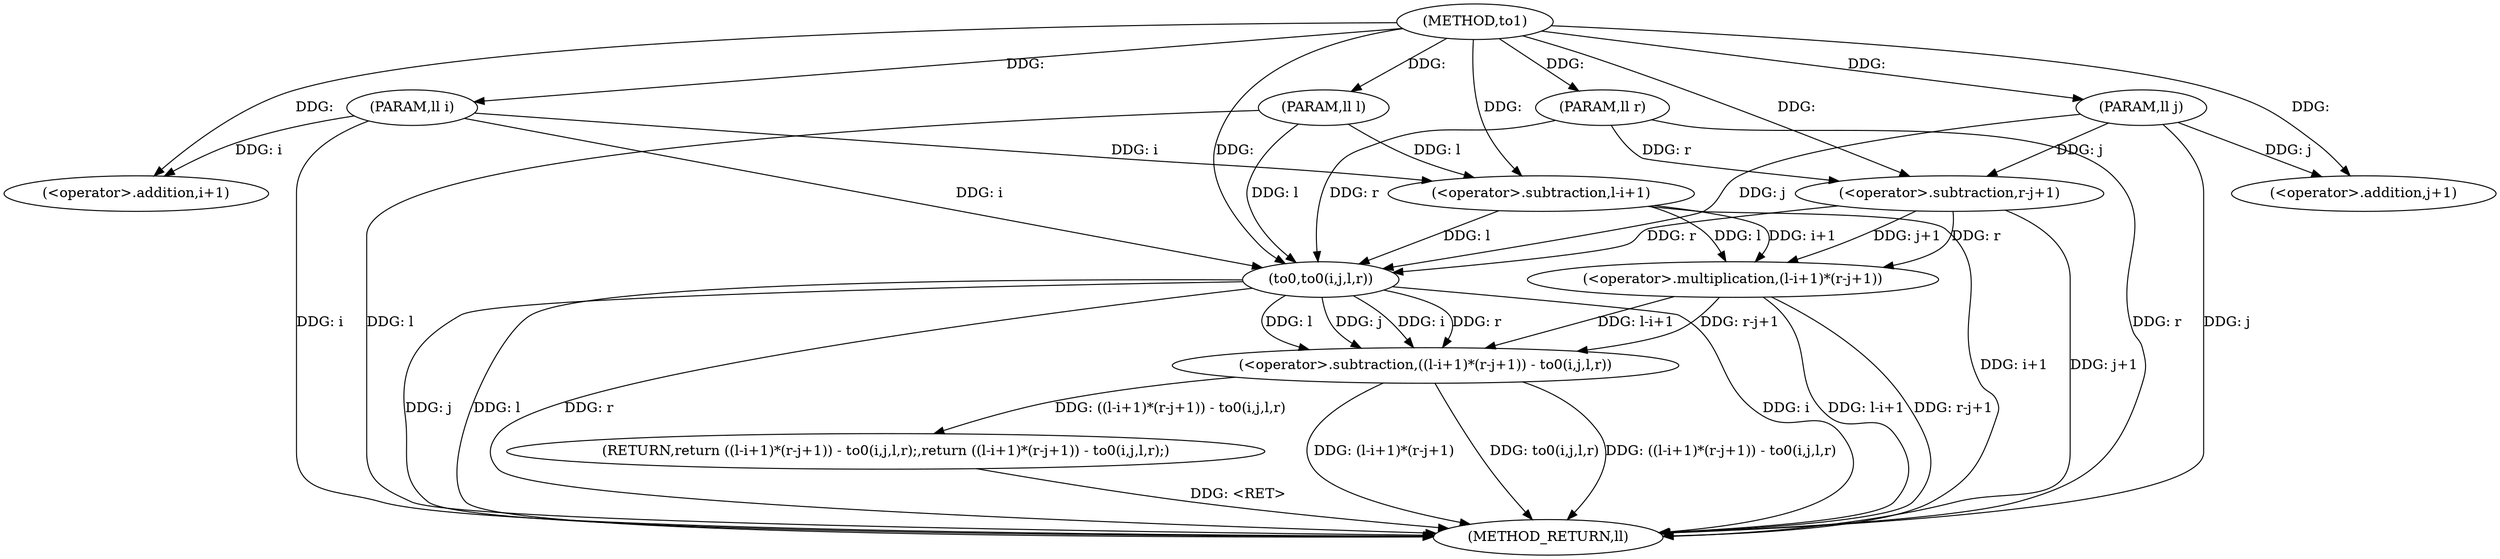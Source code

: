 digraph "to1" {  
"1001385" [label = "(METHOD,to1)" ]
"1001409" [label = "(METHOD_RETURN,ll)" ]
"1001386" [label = "(PARAM,ll i)" ]
"1001387" [label = "(PARAM,ll j)" ]
"1001388" [label = "(PARAM,ll l)" ]
"1001389" [label = "(PARAM,ll r)" ]
"1001391" [label = "(RETURN,return ((l-i+1)*(r-j+1)) - to0(i,j,l,r);,return ((l-i+1)*(r-j+1)) - to0(i,j,l,r);)" ]
"1001392" [label = "(<operator>.subtraction,((l-i+1)*(r-j+1)) - to0(i,j,l,r))" ]
"1001393" [label = "(<operator>.multiplication,(l-i+1)*(r-j+1))" ]
"1001404" [label = "(to0,to0(i,j,l,r))" ]
"1001394" [label = "(<operator>.subtraction,l-i+1)" ]
"1001399" [label = "(<operator>.subtraction,r-j+1)" ]
"1001396" [label = "(<operator>.addition,i+1)" ]
"1001401" [label = "(<operator>.addition,j+1)" ]
  "1001386" -> "1001409"  [ label = "DDG: i"] 
  "1001387" -> "1001409"  [ label = "DDG: j"] 
  "1001388" -> "1001409"  [ label = "DDG: l"] 
  "1001389" -> "1001409"  [ label = "DDG: r"] 
  "1001394" -> "1001409"  [ label = "DDG: i+1"] 
  "1001393" -> "1001409"  [ label = "DDG: l-i+1"] 
  "1001399" -> "1001409"  [ label = "DDG: j+1"] 
  "1001393" -> "1001409"  [ label = "DDG: r-j+1"] 
  "1001392" -> "1001409"  [ label = "DDG: (l-i+1)*(r-j+1)"] 
  "1001404" -> "1001409"  [ label = "DDG: i"] 
  "1001404" -> "1001409"  [ label = "DDG: j"] 
  "1001404" -> "1001409"  [ label = "DDG: l"] 
  "1001404" -> "1001409"  [ label = "DDG: r"] 
  "1001392" -> "1001409"  [ label = "DDG: to0(i,j,l,r)"] 
  "1001392" -> "1001409"  [ label = "DDG: ((l-i+1)*(r-j+1)) - to0(i,j,l,r)"] 
  "1001391" -> "1001409"  [ label = "DDG: <RET>"] 
  "1001385" -> "1001386"  [ label = "DDG: "] 
  "1001385" -> "1001387"  [ label = "DDG: "] 
  "1001385" -> "1001388"  [ label = "DDG: "] 
  "1001385" -> "1001389"  [ label = "DDG: "] 
  "1001392" -> "1001391"  [ label = "DDG: ((l-i+1)*(r-j+1)) - to0(i,j,l,r)"] 
  "1001393" -> "1001392"  [ label = "DDG: l-i+1"] 
  "1001393" -> "1001392"  [ label = "DDG: r-j+1"] 
  "1001404" -> "1001392"  [ label = "DDG: l"] 
  "1001404" -> "1001392"  [ label = "DDG: j"] 
  "1001404" -> "1001392"  [ label = "DDG: i"] 
  "1001404" -> "1001392"  [ label = "DDG: r"] 
  "1001394" -> "1001393"  [ label = "DDG: l"] 
  "1001394" -> "1001393"  [ label = "DDG: i+1"] 
  "1001399" -> "1001393"  [ label = "DDG: j+1"] 
  "1001399" -> "1001393"  [ label = "DDG: r"] 
  "1001386" -> "1001404"  [ label = "DDG: i"] 
  "1001385" -> "1001404"  [ label = "DDG: "] 
  "1001394" -> "1001404"  [ label = "DDG: l"] 
  "1001388" -> "1001404"  [ label = "DDG: l"] 
  "1001387" -> "1001404"  [ label = "DDG: j"] 
  "1001399" -> "1001404"  [ label = "DDG: r"] 
  "1001389" -> "1001404"  [ label = "DDG: r"] 
  "1001388" -> "1001394"  [ label = "DDG: l"] 
  "1001385" -> "1001394"  [ label = "DDG: "] 
  "1001386" -> "1001394"  [ label = "DDG: i"] 
  "1001389" -> "1001399"  [ label = "DDG: r"] 
  "1001385" -> "1001399"  [ label = "DDG: "] 
  "1001387" -> "1001399"  [ label = "DDG: j"] 
  "1001386" -> "1001396"  [ label = "DDG: i"] 
  "1001385" -> "1001396"  [ label = "DDG: "] 
  "1001387" -> "1001401"  [ label = "DDG: j"] 
  "1001385" -> "1001401"  [ label = "DDG: "] 
}
